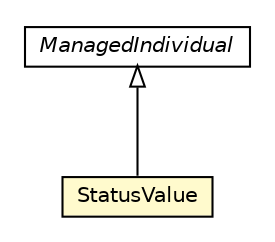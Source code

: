#!/usr/local/bin/dot
#
# Class diagram 
# Generated by UMLGraph version R5_6-24-gf6e263 (http://www.umlgraph.org/)
#

digraph G {
	edge [fontname="Helvetica",fontsize=10,labelfontname="Helvetica",labelfontsize=10];
	node [fontname="Helvetica",fontsize=10,shape=plaintext];
	nodesep=0.25;
	ranksep=0.5;
	// org.universAAL.middleware.owl.ManagedIndividual
	c7830809 [label=<<table title="org.universAAL.middleware.owl.ManagedIndividual" border="0" cellborder="1" cellspacing="0" cellpadding="2" port="p" href="../../middleware/owl/ManagedIndividual.html">
		<tr><td><table border="0" cellspacing="0" cellpadding="1">
<tr><td align="center" balign="center"><font face="Helvetica-Oblique"> ManagedIndividual </font></td></tr>
		</table></td></tr>
		</table>>, URL="../../middleware/owl/ManagedIndividual.html", fontname="Helvetica", fontcolor="black", fontsize=10.0];
	// org.universAAL.ontology.device.StatusValue
	c7831410 [label=<<table title="org.universAAL.ontology.device.StatusValue" border="0" cellborder="1" cellspacing="0" cellpadding="2" port="p" bgcolor="lemonChiffon" href="./StatusValue.html">
		<tr><td><table border="0" cellspacing="0" cellpadding="1">
<tr><td align="center" balign="center"> StatusValue </td></tr>
		</table></td></tr>
		</table>>, URL="./StatusValue.html", fontname="Helvetica", fontcolor="black", fontsize=10.0];
	//org.universAAL.ontology.device.StatusValue extends org.universAAL.middleware.owl.ManagedIndividual
	c7830809:p -> c7831410:p [dir=back,arrowtail=empty];
}

